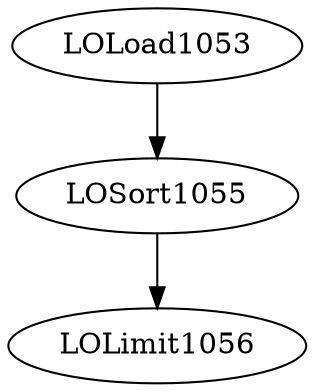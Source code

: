 digraph graph1 {
    LOLoad1053 -> LOSort1055;
    LOSort1055 [limit="-1"];
    LOSort1055 -> LOLimit1056;
    LOLimit1056 [limit="10"];
}
